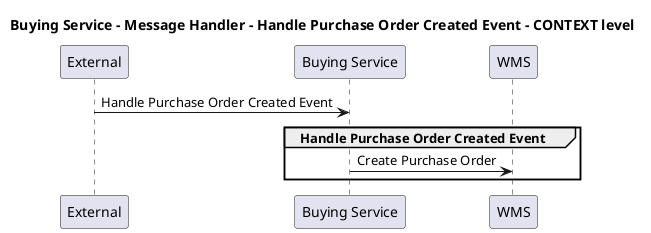 @startuml

title Buying Service - Message Handler - Handle Purchase Order Created Event - CONTEXT level

participant "External" as C4InterFlow.SoftwareSystems.ExternalSystem
participant "Buying Service" as ECommercePlatform.SoftwareSystems.BuyingService
participant "WMS" as ECommercePlatform.SoftwareSystems.WMS

C4InterFlow.SoftwareSystems.ExternalSystem -> ECommercePlatform.SoftwareSystems.BuyingService : Handle Purchase Order Created Event
group Handle Purchase Order Created Event
ECommercePlatform.SoftwareSystems.BuyingService -> ECommercePlatform.SoftwareSystems.WMS : Create Purchase Order
end


@enduml
